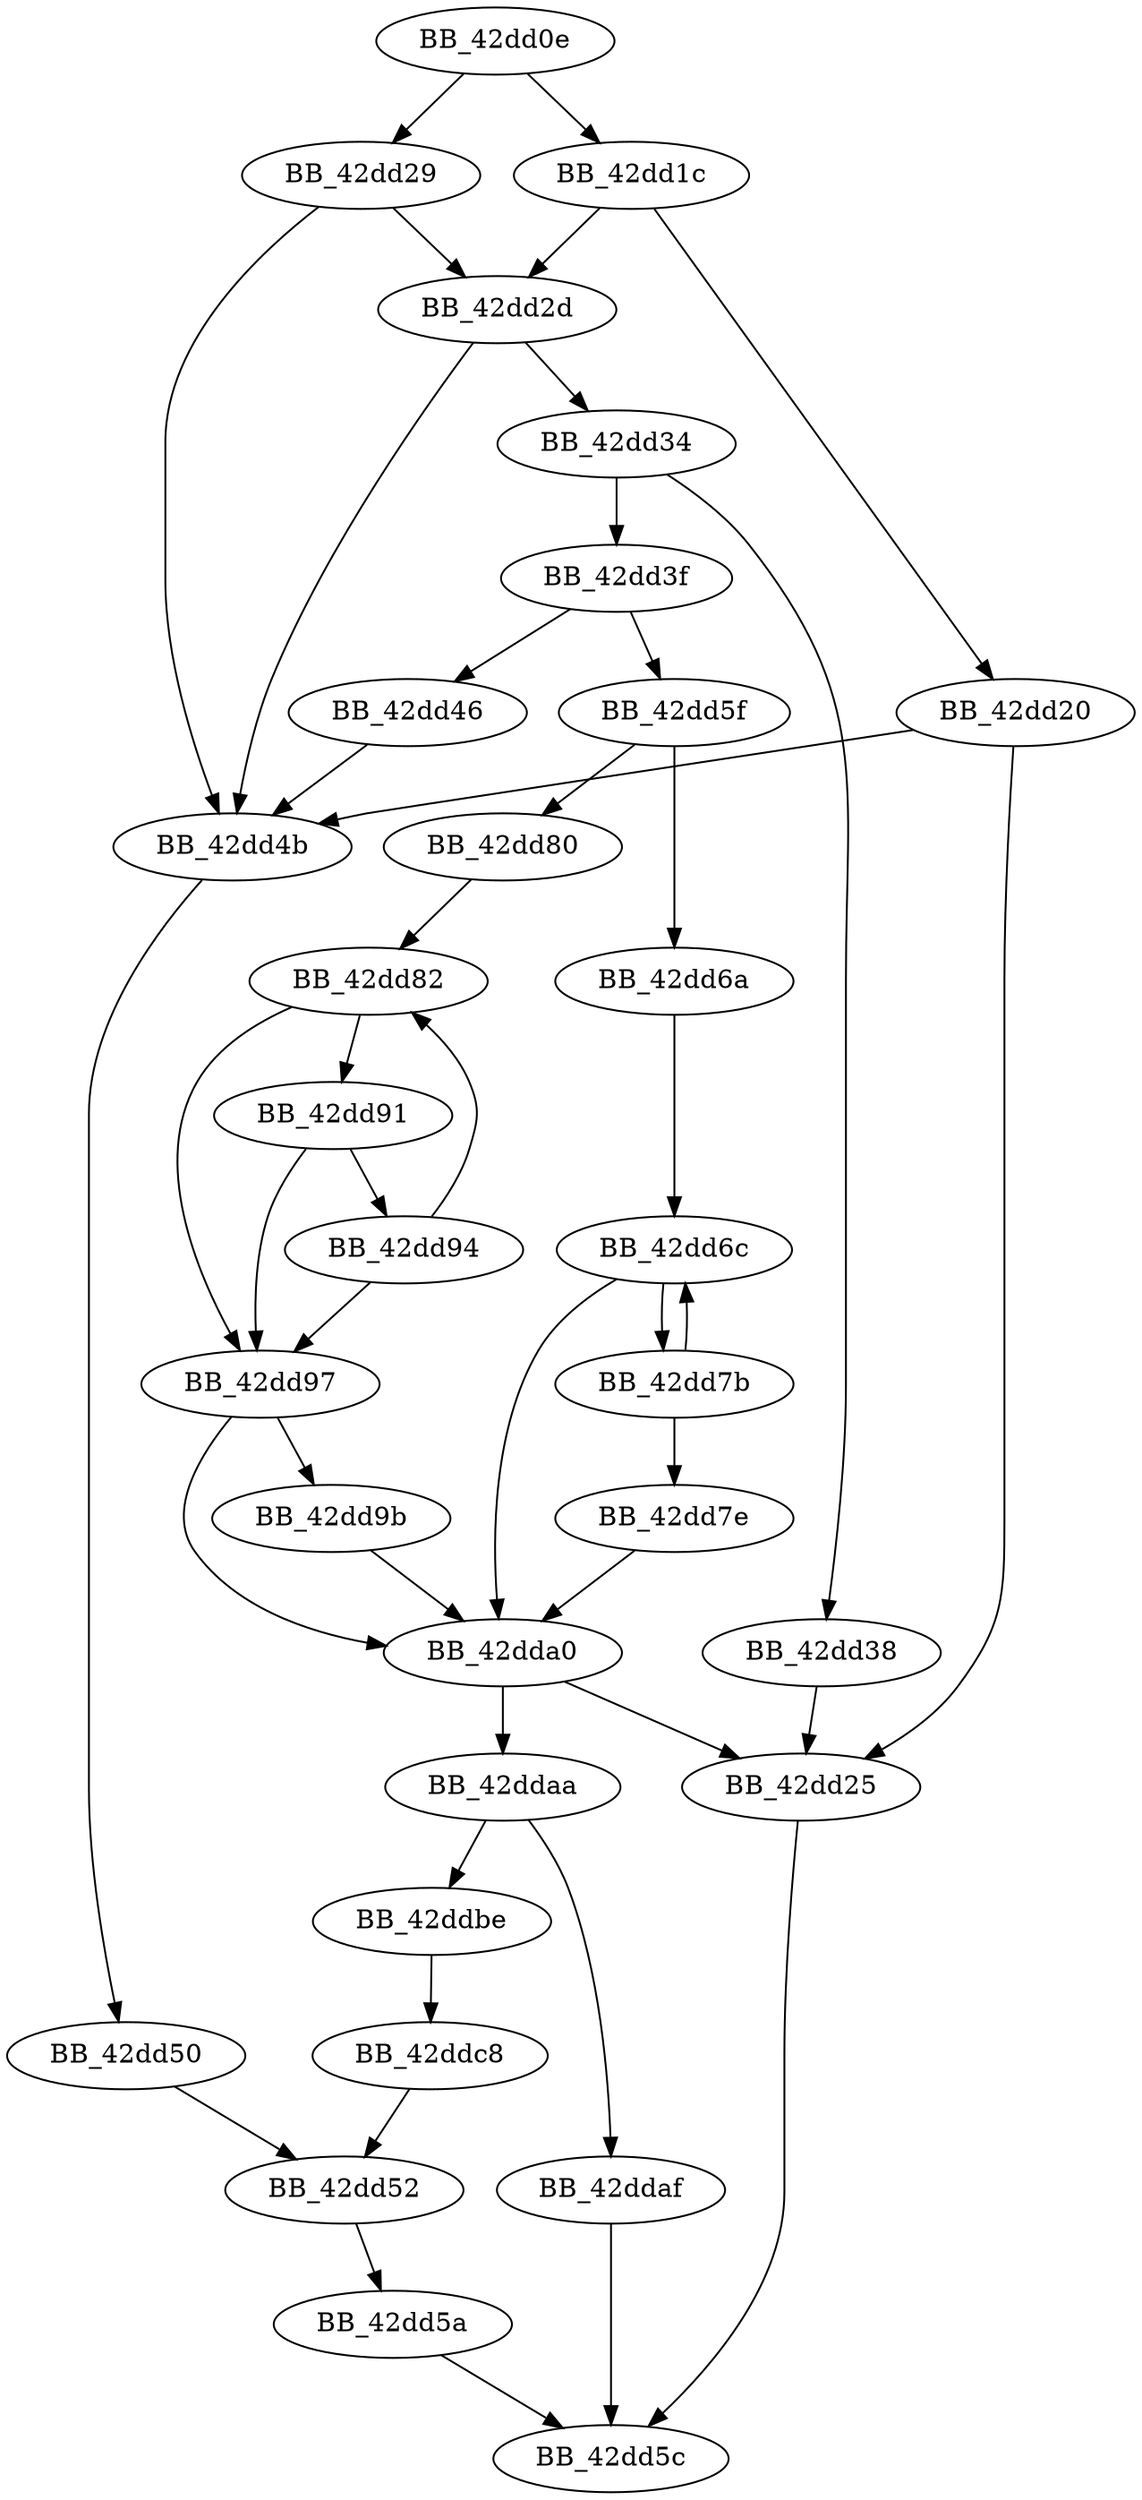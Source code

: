 DiGraph _wcsncpy_s{
BB_42dd0e->BB_42dd1c
BB_42dd0e->BB_42dd29
BB_42dd1c->BB_42dd20
BB_42dd1c->BB_42dd2d
BB_42dd20->BB_42dd25
BB_42dd20->BB_42dd4b
BB_42dd25->BB_42dd5c
BB_42dd29->BB_42dd2d
BB_42dd29->BB_42dd4b
BB_42dd2d->BB_42dd34
BB_42dd2d->BB_42dd4b
BB_42dd34->BB_42dd38
BB_42dd34->BB_42dd3f
BB_42dd38->BB_42dd25
BB_42dd3f->BB_42dd46
BB_42dd3f->BB_42dd5f
BB_42dd46->BB_42dd4b
BB_42dd4b->BB_42dd50
BB_42dd50->BB_42dd52
BB_42dd52->BB_42dd5a
BB_42dd5a->BB_42dd5c
BB_42dd5f->BB_42dd6a
BB_42dd5f->BB_42dd80
BB_42dd6a->BB_42dd6c
BB_42dd6c->BB_42dd7b
BB_42dd6c->BB_42dda0
BB_42dd7b->BB_42dd6c
BB_42dd7b->BB_42dd7e
BB_42dd7e->BB_42dda0
BB_42dd80->BB_42dd82
BB_42dd82->BB_42dd91
BB_42dd82->BB_42dd97
BB_42dd91->BB_42dd94
BB_42dd91->BB_42dd97
BB_42dd94->BB_42dd82
BB_42dd94->BB_42dd97
BB_42dd97->BB_42dd9b
BB_42dd97->BB_42dda0
BB_42dd9b->BB_42dda0
BB_42dda0->BB_42dd25
BB_42dda0->BB_42ddaa
BB_42ddaa->BB_42ddaf
BB_42ddaa->BB_42ddbe
BB_42ddaf->BB_42dd5c
BB_42ddbe->BB_42ddc8
BB_42ddc8->BB_42dd52
}
